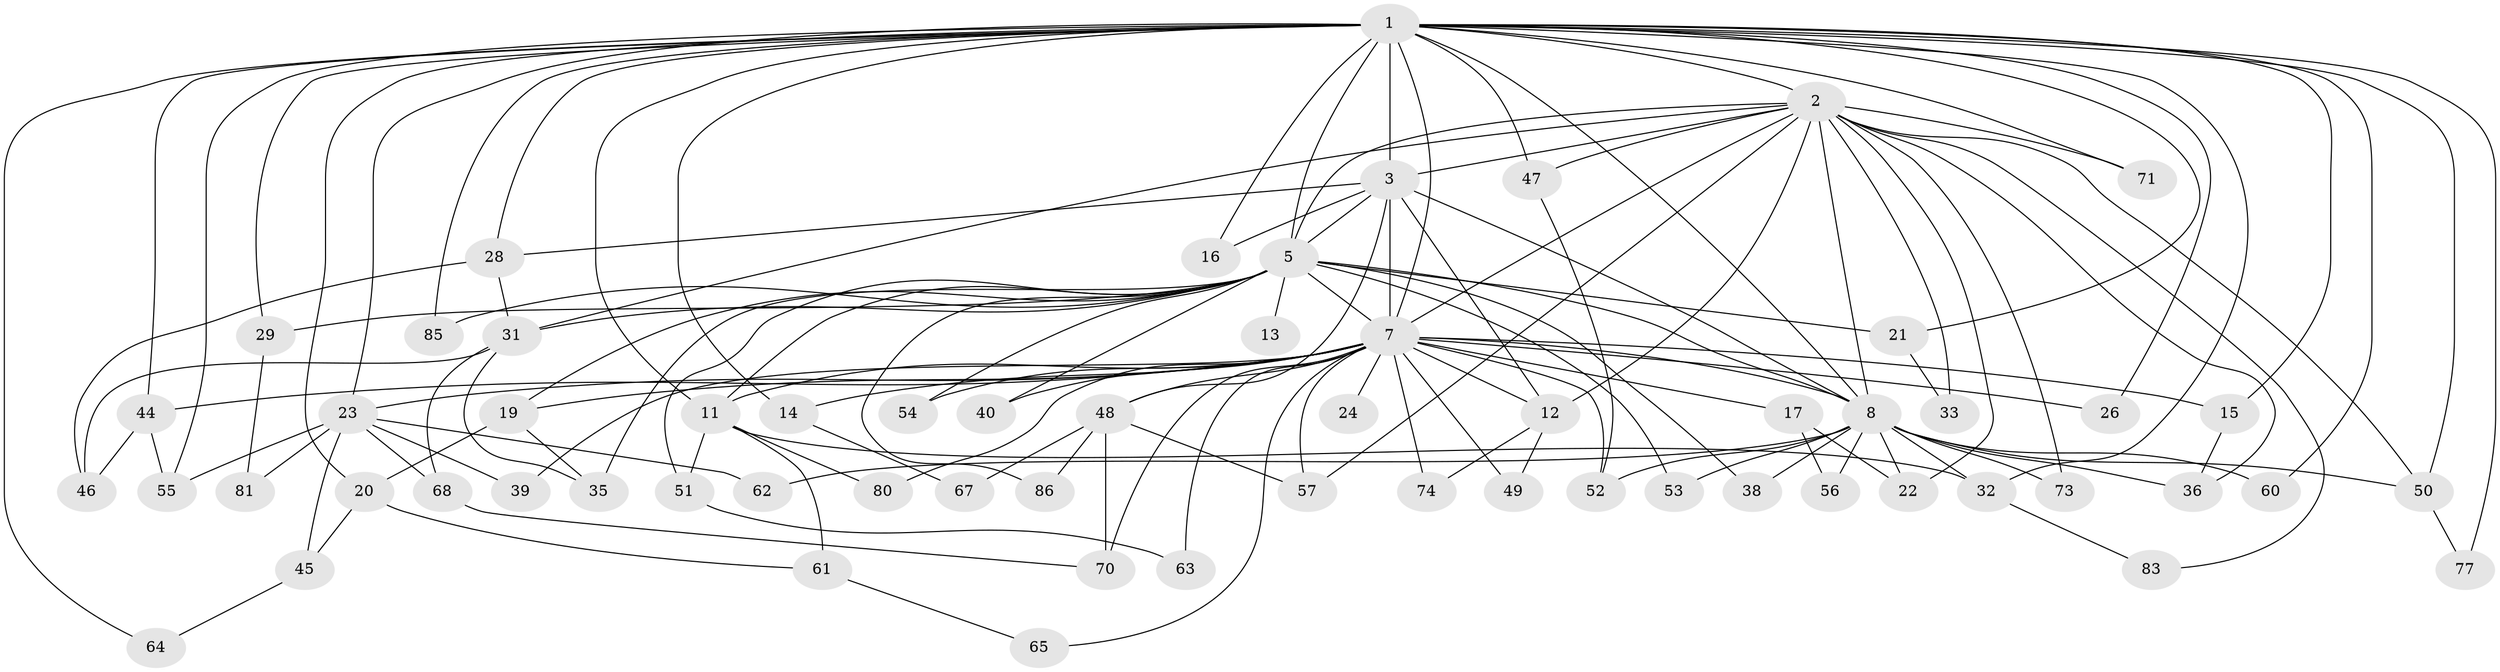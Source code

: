 // Generated by graph-tools (version 1.1) at 2025/23/03/03/25 07:23:45]
// undirected, 62 vertices, 137 edges
graph export_dot {
graph [start="1"]
  node [color=gray90,style=filled];
  1 [super="+9"];
  2 [super="+76"];
  3 [super="+4"];
  5 [super="+6"];
  7 [super="+10"];
  8 [super="+59"];
  11 [super="+30"];
  12 [super="+27"];
  13;
  14;
  15 [super="+25"];
  16 [super="+18"];
  17;
  19;
  20;
  21;
  22 [super="+43"];
  23 [super="+72"];
  24;
  26;
  28;
  29;
  31 [super="+34"];
  32 [super="+41"];
  33;
  35 [super="+37"];
  36 [super="+42"];
  38;
  39;
  40;
  44 [super="+69"];
  45;
  46 [super="+66"];
  47 [super="+79"];
  48 [super="+84"];
  49;
  50 [super="+78"];
  51;
  52 [super="+58"];
  53;
  54;
  55 [super="+87"];
  56;
  57;
  60;
  61;
  62;
  63;
  64;
  65;
  67;
  68;
  70 [super="+75"];
  71;
  73 [super="+82"];
  74;
  77;
  80;
  81;
  83;
  85;
  86;
  1 -- 2 [weight=3];
  1 -- 3 [weight=4];
  1 -- 5 [weight=4];
  1 -- 7 [weight=4];
  1 -- 8 [weight=2];
  1 -- 21;
  1 -- 26;
  1 -- 29;
  1 -- 32;
  1 -- 44;
  1 -- 47;
  1 -- 50;
  1 -- 55;
  1 -- 64;
  1 -- 77;
  1 -- 85;
  1 -- 71;
  1 -- 11;
  1 -- 28;
  1 -- 14;
  1 -- 15;
  1 -- 16 [weight=2];
  1 -- 20;
  1 -- 23 [weight=2];
  1 -- 60;
  2 -- 3 [weight=2];
  2 -- 5 [weight=2];
  2 -- 7 [weight=2];
  2 -- 8;
  2 -- 12;
  2 -- 22;
  2 -- 33;
  2 -- 36;
  2 -- 47;
  2 -- 50;
  2 -- 57;
  2 -- 71;
  2 -- 73;
  2 -- 83;
  2 -- 31;
  3 -- 5 [weight=4];
  3 -- 7 [weight=4];
  3 -- 8 [weight=3];
  3 -- 28;
  3 -- 12;
  3 -- 16;
  3 -- 48;
  5 -- 7 [weight=4];
  5 -- 8 [weight=2];
  5 -- 13 [weight=2];
  5 -- 19;
  5 -- 40;
  5 -- 53;
  5 -- 54;
  5 -- 86;
  5 -- 35;
  5 -- 38;
  5 -- 11;
  5 -- 51;
  5 -- 21;
  5 -- 85;
  5 -- 29;
  5 -- 31;
  7 -- 8 [weight=2];
  7 -- 12;
  7 -- 17 [weight=2];
  7 -- 23;
  7 -- 24 [weight=2];
  7 -- 26;
  7 -- 40;
  7 -- 49;
  7 -- 52 [weight=2];
  7 -- 57;
  7 -- 63;
  7 -- 65;
  7 -- 70;
  7 -- 80;
  7 -- 74;
  7 -- 14;
  7 -- 15 [weight=2];
  7 -- 19;
  7 -- 39;
  7 -- 44;
  7 -- 48;
  7 -- 54;
  7 -- 11;
  8 -- 38;
  8 -- 52;
  8 -- 53;
  8 -- 56;
  8 -- 60;
  8 -- 62;
  8 -- 73 [weight=2];
  8 -- 22;
  8 -- 50;
  8 -- 32;
  8 -- 36;
  11 -- 32;
  11 -- 51;
  11 -- 80;
  11 -- 61;
  12 -- 49;
  12 -- 74;
  14 -- 67;
  15 -- 36;
  17 -- 22;
  17 -- 56;
  19 -- 20;
  19 -- 35;
  20 -- 45;
  20 -- 61;
  21 -- 33;
  23 -- 39;
  23 -- 45;
  23 -- 55;
  23 -- 62;
  23 -- 68;
  23 -- 81;
  28 -- 31;
  28 -- 46;
  29 -- 81;
  31 -- 68;
  31 -- 46;
  31 -- 35;
  32 -- 83;
  44 -- 46;
  44 -- 55;
  45 -- 64;
  47 -- 52;
  48 -- 67;
  48 -- 70;
  48 -- 86;
  48 -- 57;
  50 -- 77;
  51 -- 63;
  61 -- 65;
  68 -- 70;
}

